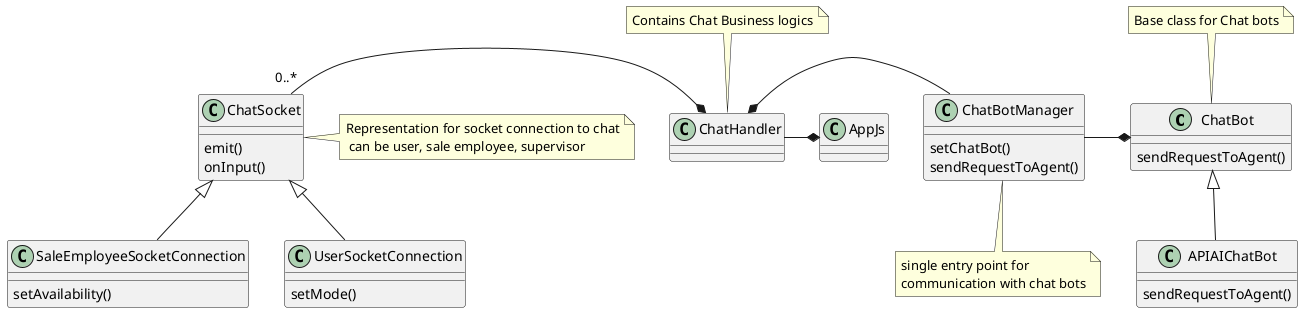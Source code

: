 

@startuml

class ChatBot
class APIAIChatBot
class ChatBotManager
class ChatHandler
class ChatSocket

APIAIChatBot -up-|> ChatBot
ChatBotManager -right-* ChatBot
ChatBotManager -left-* ChatHandler
ChatHandler -right-* AppJs

ChatSocket "0..*" -right-* ChatHandler
SaleEmployeeSocketConnection -up-|> ChatSocket
UserSocketConnection -up-|> ChatSocket

note top of ChatHandler : Contains Chat Business logics
note top of ChatBot : Base class for Chat bots
note bottom of ChatBotManager: single entry point for \ncommunication with chat bots
note right of ChatSocket: Representation for socket connection to chat\n can be user, sale employee, supervisor

class ChatBot{
sendRequestToAgent()
}
class APIAIChatBot{
sendRequestToAgent()
}
class ChatBotManager{
setChatBot()
sendRequestToAgent()
}
class ChatSocket{
emit()
onInput()
}
class SaleEmployeeSocketConnection{
setAvailability()
}
class UserSocketConnection{
setMode()
}


@enduml